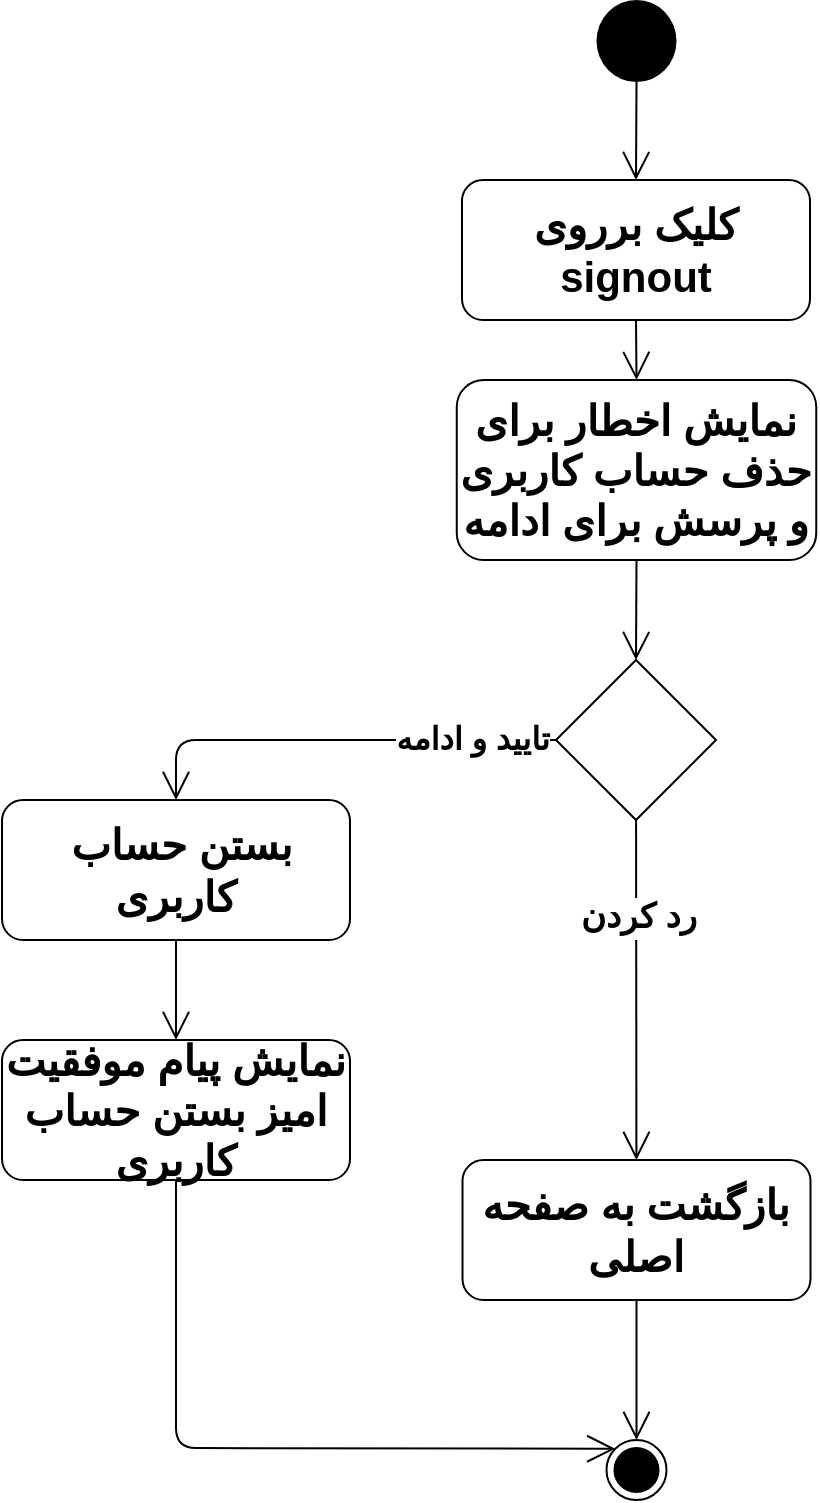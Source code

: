 <mxfile version="13.10.6" type="github">
  <diagram name="Page-1" id="0783ab3e-0a74-02c8-0abd-f7b4e66b4bec">
    <mxGraphModel dx="572" dy="1828" grid="1" gridSize="10" guides="1" tooltips="1" connect="1" arrows="1" fold="1" page="1" pageScale="1" pageWidth="850" pageHeight="1100" background="#ffffff" math="0" shadow="0">
      <root>
        <mxCell id="0" />
        <mxCell id="1" parent="0" />
        <mxCell id="q7M6jUGMCmDY0D8WpHAc-1" value="" style="ellipse;fillColor=#000000;strokeColor=none;aspect=fixed;" parent="1" vertex="1">
          <mxGeometry x="1287.25" y="-1090" width="40" height="41.03" as="geometry" />
        </mxCell>
        <mxCell id="q7M6jUGMCmDY0D8WpHAc-2" value="" style="endArrow=open;endFill=1;endSize=12;html=1;fontSize=21;exitX=0.5;exitY=1;exitDx=0;exitDy=0;entryX=0.5;entryY=0;entryDx=0;entryDy=0;" parent="1" source="q7M6jUGMCmDY0D8WpHAc-1" target="q7M6jUGMCmDY0D8WpHAc-3" edge="1">
          <mxGeometry width="160" relative="1" as="geometry">
            <mxPoint x="1332" y="-720" as="sourcePoint" />
            <mxPoint x="1492" y="-720" as="targetPoint" />
          </mxGeometry>
        </mxCell>
        <mxCell id="q7M6jUGMCmDY0D8WpHAc-3" value="کلیک برروی signout" style="shape=rect;html=1;rounded=1;whiteSpace=wrap;align=center;fontSize=21;fontStyle=1" parent="1" vertex="1">
          <mxGeometry x="1220" y="-1000" width="174" height="70" as="geometry" />
        </mxCell>
        <mxCell id="q7M6jUGMCmDY0D8WpHAc-4" value="" style="endArrow=open;endFill=1;endSize=12;html=1;fontSize=21;exitX=0.5;exitY=1;exitDx=0;exitDy=0;entryX=0.5;entryY=0;entryDx=0;entryDy=0;" parent="1" source="q7M6jUGMCmDY0D8WpHAc-3" target="q7M6jUGMCmDY0D8WpHAc-17" edge="1">
          <mxGeometry width="160" relative="1" as="geometry">
            <mxPoint x="1306" y="-890" as="sourcePoint" />
            <mxPoint x="1307" y="-880" as="targetPoint" />
          </mxGeometry>
        </mxCell>
        <mxCell id="q7M6jUGMCmDY0D8WpHAc-9" value="نمایش پیام موفقیت امیز بستن حساب کاربری" style="shape=rect;html=1;rounded=1;whiteSpace=wrap;align=center;fontSize=21;fontStyle=1" parent="1" vertex="1">
          <mxGeometry x="990" y="-570" width="174" height="70" as="geometry" />
        </mxCell>
        <mxCell id="q7M6jUGMCmDY0D8WpHAc-10" value="" style="endArrow=open;endFill=1;endSize=12;html=1;fontSize=15;exitX=0.5;exitY=1;exitDx=0;exitDy=0;entryX=0.5;entryY=0;entryDx=0;entryDy=0;" parent="1" source="AogosZ2vTw-X-9OIK1Cw-1" target="q7M6jUGMCmDY0D8WpHAc-9" edge="1">
          <mxGeometry width="160" relative="1" as="geometry">
            <mxPoint x="1080.04" y="-717.97" as="sourcePoint" />
            <mxPoint x="1350" y="-690" as="targetPoint" />
            <Array as="points" />
          </mxGeometry>
        </mxCell>
        <mxCell id="q7M6jUGMCmDY0D8WpHAc-11" value="" style="endArrow=open;endFill=1;endSize=12;html=1;fontSize=15;" parent="1" source="q7M6jUGMCmDY0D8WpHAc-18" target="q7M6jUGMCmDY0D8WpHAc-13" edge="1">
          <mxGeometry width="160" relative="1" as="geometry">
            <mxPoint x="1307" y="-710" as="sourcePoint" />
            <mxPoint x="1307" y="-610" as="targetPoint" />
          </mxGeometry>
        </mxCell>
        <mxCell id="q7M6jUGMCmDY0D8WpHAc-13" value="" style="ellipse;html=1;shape=endState;fillColor=#000000;strokeColor=#000000;" parent="1" vertex="1">
          <mxGeometry x="1292.25" y="-370" width="30" height="30" as="geometry" />
        </mxCell>
        <mxCell id="q7M6jUGMCmDY0D8WpHAc-16" value="" style="endArrow=open;endFill=1;endSize=12;html=1;fontSize=15;exitX=0.5;exitY=1;exitDx=0;exitDy=0;entryX=0;entryY=0;entryDx=0;entryDy=0;" parent="1" source="q7M6jUGMCmDY0D8WpHAc-9" target="q7M6jUGMCmDY0D8WpHAc-13" edge="1">
          <mxGeometry width="160" relative="1" as="geometry">
            <mxPoint x="1077" y="-500" as="sourcePoint" />
            <mxPoint x="1350" y="-530" as="targetPoint" />
            <Array as="points">
              <mxPoint x="1077" y="-366" />
            </Array>
          </mxGeometry>
        </mxCell>
        <mxCell id="q7M6jUGMCmDY0D8WpHAc-17" value="نمایش اخطار برای حذف حساب کاربری و پرسش برای ادامه" style="shape=rect;html=1;rounded=1;whiteSpace=wrap;align=center;fontSize=21;fontStyle=1" parent="1" vertex="1">
          <mxGeometry x="1217.38" y="-900" width="179.75" height="90" as="geometry" />
        </mxCell>
        <mxCell id="q7M6jUGMCmDY0D8WpHAc-18" value="بازگشت به صفحه اصلی" style="shape=rect;html=1;rounded=1;whiteSpace=wrap;align=center;fontSize=21;fontStyle=1" parent="1" vertex="1">
          <mxGeometry x="1220.25" y="-510" width="174" height="70" as="geometry" />
        </mxCell>
        <mxCell id="q7M6jUGMCmDY0D8WpHAc-19" value="" style="endArrow=open;endFill=1;endSize=12;html=1;fontSize=15;" parent="1" source="q7M6jUGMCmDY0D8WpHAc-21" target="q7M6jUGMCmDY0D8WpHAc-18" edge="1">
          <mxGeometry width="160" relative="1" as="geometry">
            <mxPoint x="1307" y="-710" as="sourcePoint" />
            <mxPoint x="1307.25" y="-370" as="targetPoint" />
          </mxGeometry>
        </mxCell>
        <mxCell id="q7M6jUGMCmDY0D8WpHAc-20" value="&lt;font style=&quot;font-size: 17px&quot;&gt;&lt;b&gt;رد کردن&lt;/b&gt;&lt;/font&gt;" style="edgeLabel;html=1;align=center;verticalAlign=middle;resizable=0;points=[];fontSize=15;" parent="q7M6jUGMCmDY0D8WpHAc-19" vertex="1" connectable="0">
          <mxGeometry x="-0.43" y="1" relative="1" as="geometry">
            <mxPoint as="offset" />
          </mxGeometry>
        </mxCell>
        <mxCell id="q7M6jUGMCmDY0D8WpHAc-21" value="" style="rhombus;whiteSpace=wrap;html=1;" parent="1" vertex="1">
          <mxGeometry x="1267" y="-760" width="80" height="80" as="geometry" />
        </mxCell>
        <mxCell id="q7M6jUGMCmDY0D8WpHAc-25" value="" style="endArrow=open;endFill=1;endSize=12;html=1;exitX=0.5;exitY=1;exitDx=0;exitDy=0;entryX=0.5;entryY=0;entryDx=0;entryDy=0;" parent="1" source="q7M6jUGMCmDY0D8WpHAc-17" target="q7M6jUGMCmDY0D8WpHAc-21" edge="1">
          <mxGeometry width="160" relative="1" as="geometry">
            <mxPoint x="1440" y="-740" as="sourcePoint" />
            <mxPoint x="1600" y="-740" as="targetPoint" />
          </mxGeometry>
        </mxCell>
        <mxCell id="AogosZ2vTw-X-9OIK1Cw-1" value="&amp;nbsp;بستن حساب کاربری" style="shape=rect;html=1;rounded=1;whiteSpace=wrap;align=center;fontSize=21;fontStyle=1" vertex="1" parent="1">
          <mxGeometry x="990" y="-690" width="174" height="70" as="geometry" />
        </mxCell>
        <mxCell id="AogosZ2vTw-X-9OIK1Cw-2" value="" style="endArrow=open;endFill=1;endSize=12;html=1;fontSize=15;exitX=0;exitY=0.5;exitDx=0;exitDy=0;entryX=0.5;entryY=0;entryDx=0;entryDy=0;" edge="1" parent="1" source="q7M6jUGMCmDY0D8WpHAc-21" target="AogosZ2vTw-X-9OIK1Cw-1">
          <mxGeometry width="160" relative="1" as="geometry">
            <mxPoint x="1267" y="-720" as="sourcePoint" />
            <mxPoint x="1077" y="-570" as="targetPoint" />
            <Array as="points">
              <mxPoint x="1077" y="-720" />
            </Array>
          </mxGeometry>
        </mxCell>
        <mxCell id="AogosZ2vTw-X-9OIK1Cw-3" value="&lt;b&gt;&lt;font style=&quot;font-size: 16px&quot;&gt;تایید و ادامه &lt;br&gt;&lt;/font&gt;&lt;/b&gt;" style="edgeLabel;html=1;align=center;verticalAlign=middle;resizable=0;points=[];" vertex="1" connectable="0" parent="AogosZ2vTw-X-9OIK1Cw-2">
          <mxGeometry x="-0.618" y="-1" relative="1" as="geometry">
            <mxPoint as="offset" />
          </mxGeometry>
        </mxCell>
      </root>
    </mxGraphModel>
  </diagram>
</mxfile>
